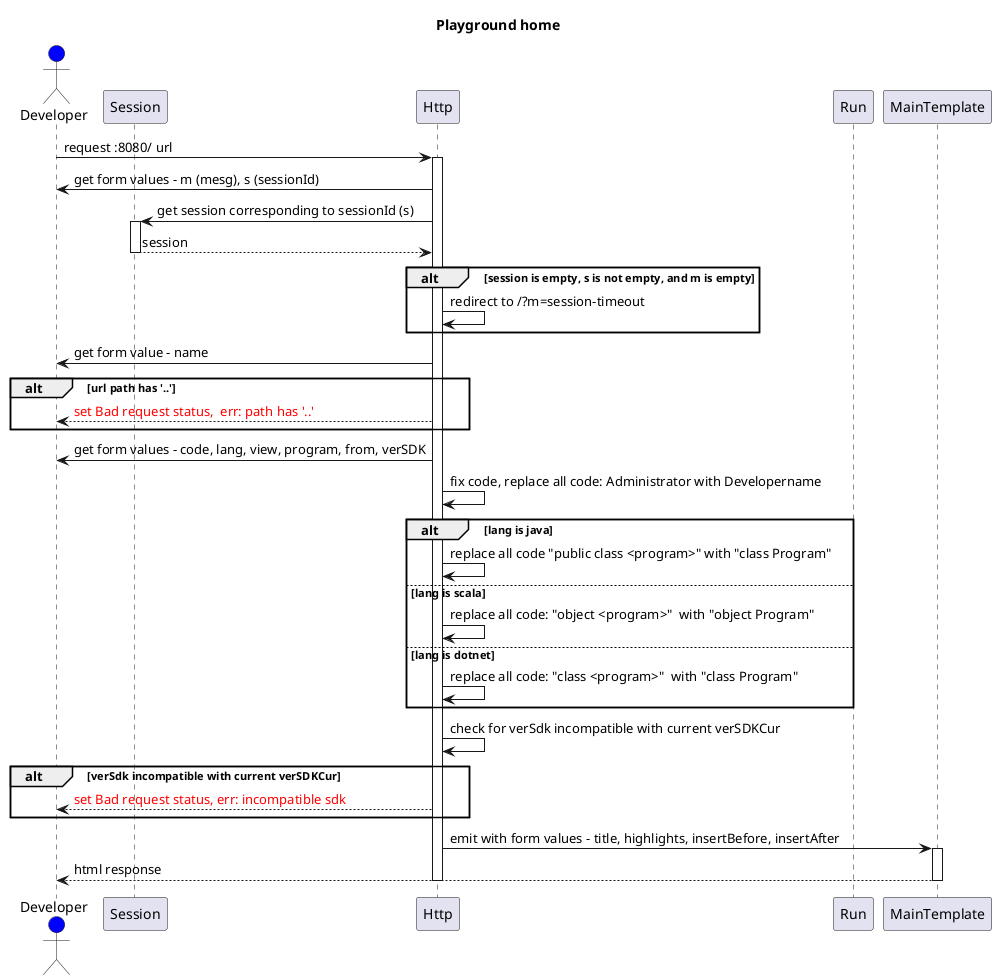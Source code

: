 @startuml Playground_home
title Playground home
skinparam Style strict
actor Developer #blue
participant Session
participant Http
participant Run
participant MainTemplate

Developer -> Http ++:  request :8080/ url
Http -> Developer : get form values - m (mesg), s (sessionId) 
Http -> Session ++ : get session corresponding to sessionId (s)
return session
alt session is empty, s is not empty, and m is empty
    Http -> Http : redirect to /?m=session-timeout
end
Http -> Developer : get form value - name
alt url path has '..'
    Developer <-- Http: <font color="red">set Bad request status,  err: path has '..'
end
Http -> Developer : get form values - code, lang, view, program, from, verSDK 
Http -> Http : fix code, replace all code: Administrator with Developername
alt lang is java
   Http -> Http : replace all code "public class <program>" with "class Program"
else lang is scala
   Http -> Http : replace all code: "object <program>"  with "object Program"
else lang is dotnet
    Http -> Http : replace all code: "class <program>"  with "class Program"
end
Http -> Http : check for verSdk incompatible with current verSDKCur
alt verSdk incompatible with current verSDKCur
    Developer <-- Http :  <font color="red">set Bad request status, err: incompatible sdk
end
Http -> MainTemplate ++ : emit with form values - title, highlights, insertBefore, insertAfter
Developer <-- MainTemplate : html response
deactivate MainTemplate
deactivate Http



@enduml